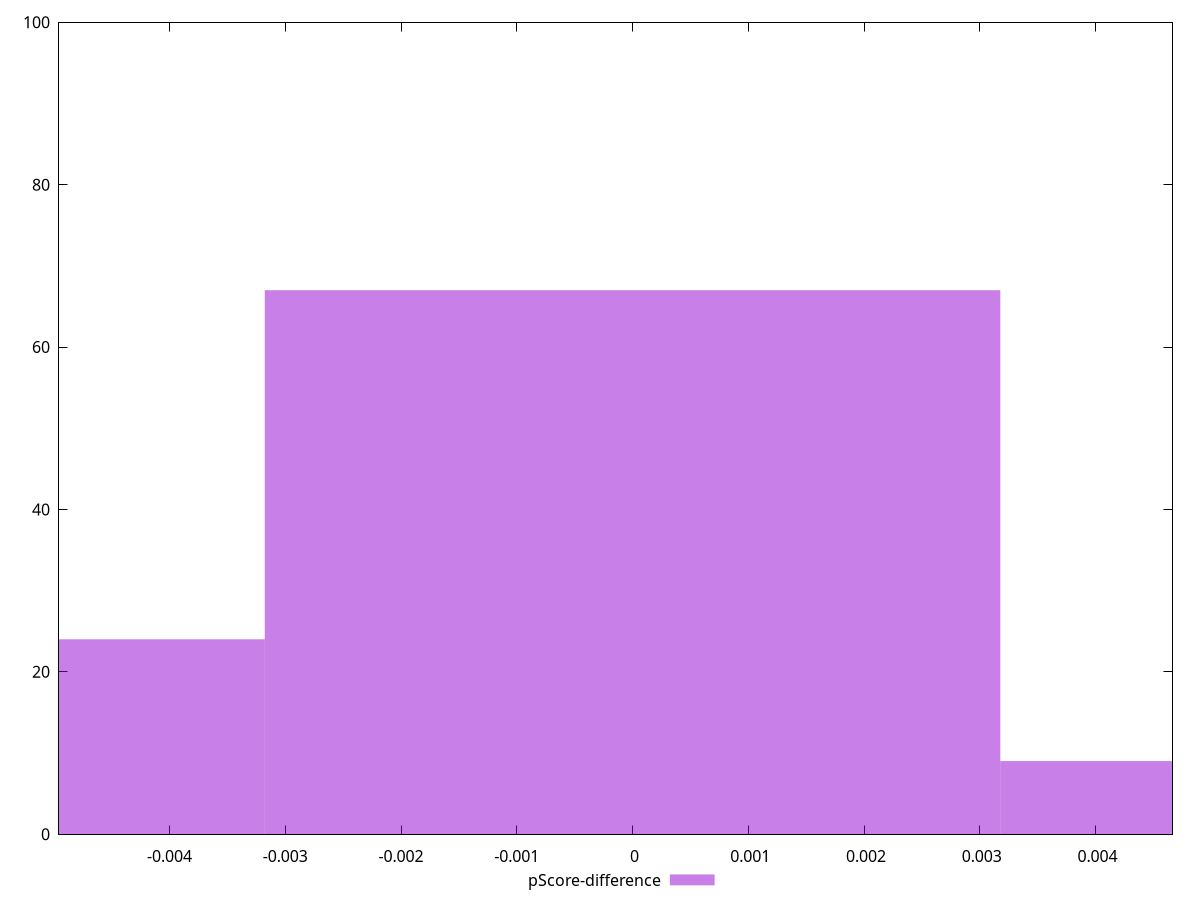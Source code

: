 reset

$pScoreDifference <<EOF
-0.006354073949531469 24
0.006354073949531469 9
0 67
EOF

set key outside below
set boxwidth 0.006354073949531469
set xrange [-0.004954404027099013:0.004664493803696601]
set yrange [0:100]
set trange [0:100]
set style fill transparent solid 0.5 noborder
set terminal svg size 640, 490 enhanced background rgb 'white'
set output "reports/report_00033_2021-03-01T14-23-16.841Z/total-blocking-time/samples/astro-inner-cached/pScore-difference/histogram.svg"

plot $pScoreDifference title "pScore-difference" with boxes

reset

